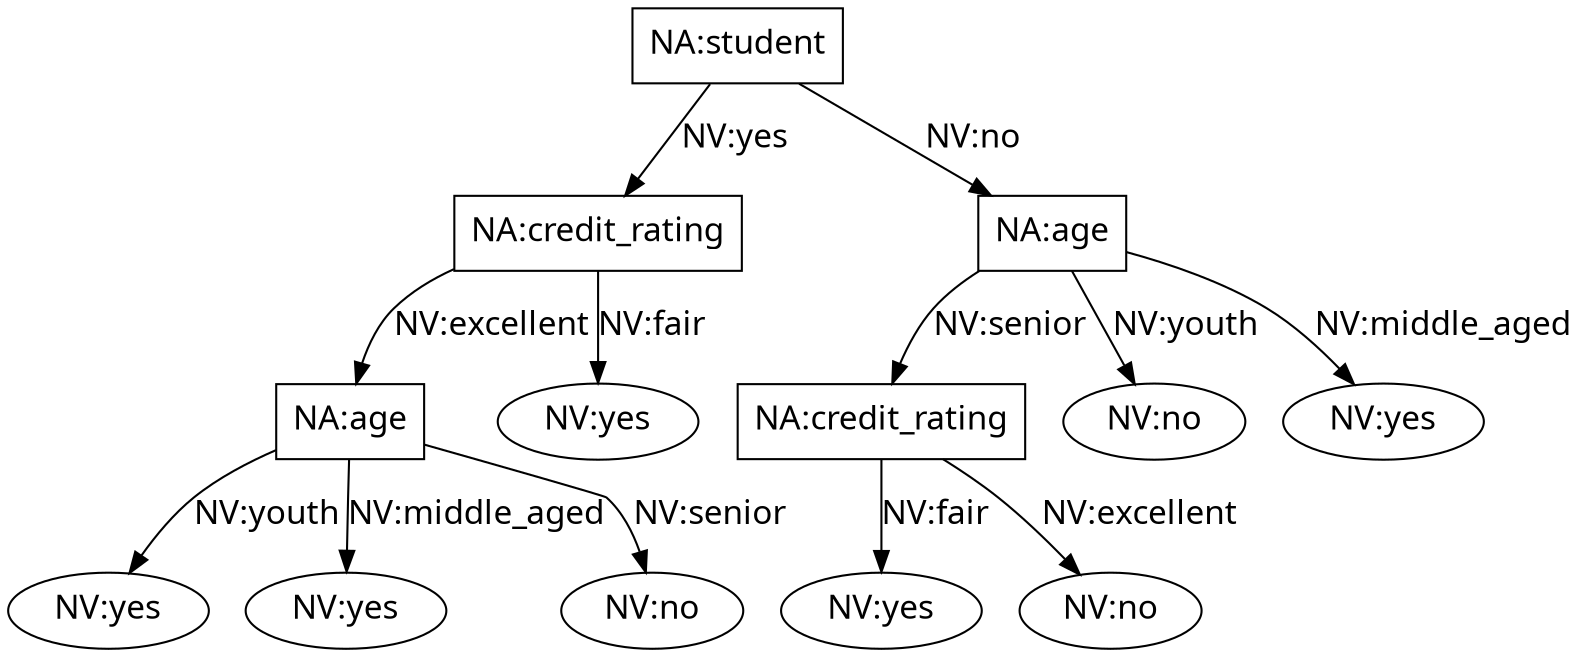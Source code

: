 digraph DecisionTree {
// graph settings
graph [
layout = dot
];
// node settings
node [
fontname = Gosic,
fontsize = 16
];
// edge settings
edge [
fontname = Gosic,
fontsize = 16
];

	node0	[label = "NA:age", shape = box];
	node1	[label = "NA:student", shape = box];
	node2	[label = "NA:credit_rating", shape = box];
	node3	[label = "NA:credit_rating", shape = box];
	node4	[label = "NA:age", shape = box];
	node5	[label = "NV:yes", shape = ellipse];
	node6	[label = "NV:yes", shape = ellipse];
	node7	[label = "NV:no", shape = ellipse];
	node8	[label = "NV:no", shape = ellipse];
	node9	[label = "NV:yes", shape = ellipse];
	node10	[label = "NV:yes", shape = ellipse];
	node11	[label = "NV:yes", shape = ellipse];
	node12	[label = "NV:no", shape = ellipse];
	node3	-> node8	[label = "NV:excellent"];
	node4	-> node10	[label = "NV:middle_aged"];
	node2	-> node0	[label = "NV:excellent"];
	node3	-> node5	[label = "NV:fair"];
	node1	-> node2	[label = "NV:yes"];
	node0	-> node9	[label = "NV:middle_aged"];
	node0	-> node6	[label = "NV:youth"];
	node0	-> node12	[label = "NV:senior"];
	node1	-> node4	[label = "NV:no"];
	node4	-> node3	[label = "NV:senior"];
	node2	-> node11	[label = "NV:fair"];
	node4	-> node7	[label = "NV:youth"];
}
